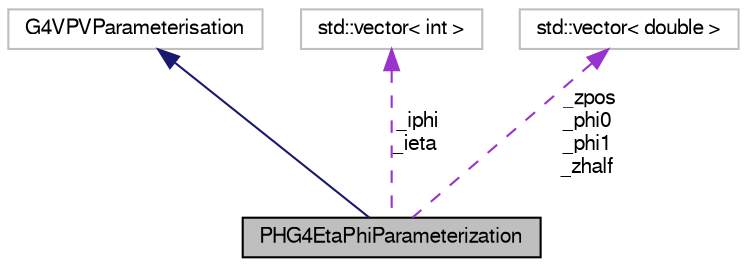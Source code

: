 digraph "PHG4EtaPhiParameterization"
{
  bgcolor="transparent";
  edge [fontname="FreeSans",fontsize="10",labelfontname="FreeSans",labelfontsize="10"];
  node [fontname="FreeSans",fontsize="10",shape=record];
  Node1 [label="PHG4EtaPhiParameterization",height=0.2,width=0.4,color="black", fillcolor="grey75", style="filled" fontcolor="black"];
  Node2 -> Node1 [dir="back",color="midnightblue",fontsize="10",style="solid",fontname="FreeSans"];
  Node2 [label="G4VPVParameterisation",height=0.2,width=0.4,color="grey75"];
  Node3 -> Node1 [dir="back",color="darkorchid3",fontsize="10",style="dashed",label=" _iphi\n_ieta" ,fontname="FreeSans"];
  Node3 [label="std::vector\< int \>",height=0.2,width=0.4,color="grey75"];
  Node4 -> Node1 [dir="back",color="darkorchid3",fontsize="10",style="dashed",label=" _zpos\n_phi0\n_phi1\n_zhalf" ,fontname="FreeSans"];
  Node4 [label="std::vector\< double \>",height=0.2,width=0.4,color="grey75"];
}
